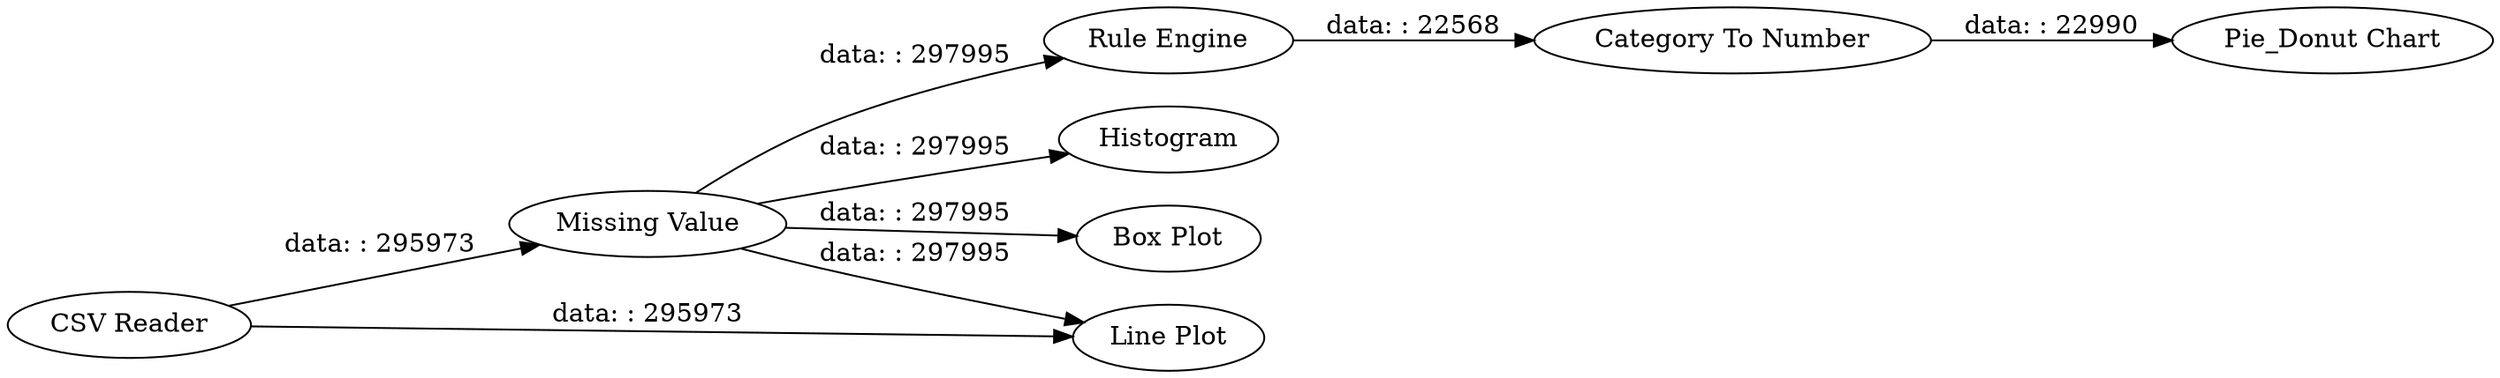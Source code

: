 digraph {
	"7793939284931748930_1" [label="CSV Reader"]
	"7793939284931748930_6" [label="Rule Engine"]
	"7793939284931748930_4" [label=Histogram]
	"7793939284931748930_5" [label="Box Plot"]
	"7793939284931748930_2" [label="Missing Value"]
	"7793939284931748930_3" [label="Line Plot"]
	"7793939284931748930_8" [label="Pie_Donut Chart"]
	"7793939284931748930_7" [label="Category To Number"]
	"7793939284931748930_1" -> "7793939284931748930_2" [label="data: : 295973"]
	"7793939284931748930_2" -> "7793939284931748930_6" [label="data: : 297995"]
	"7793939284931748930_2" -> "7793939284931748930_5" [label="data: : 297995"]
	"7793939284931748930_2" -> "7793939284931748930_4" [label="data: : 297995"]
	"7793939284931748930_2" -> "7793939284931748930_3" [label="data: : 297995"]
	"7793939284931748930_7" -> "7793939284931748930_8" [label="data: : 22990"]
	"7793939284931748930_1" -> "7793939284931748930_3" [label="data: : 295973"]
	"7793939284931748930_6" -> "7793939284931748930_7" [label="data: : 22568"]
	rankdir=LR
}
